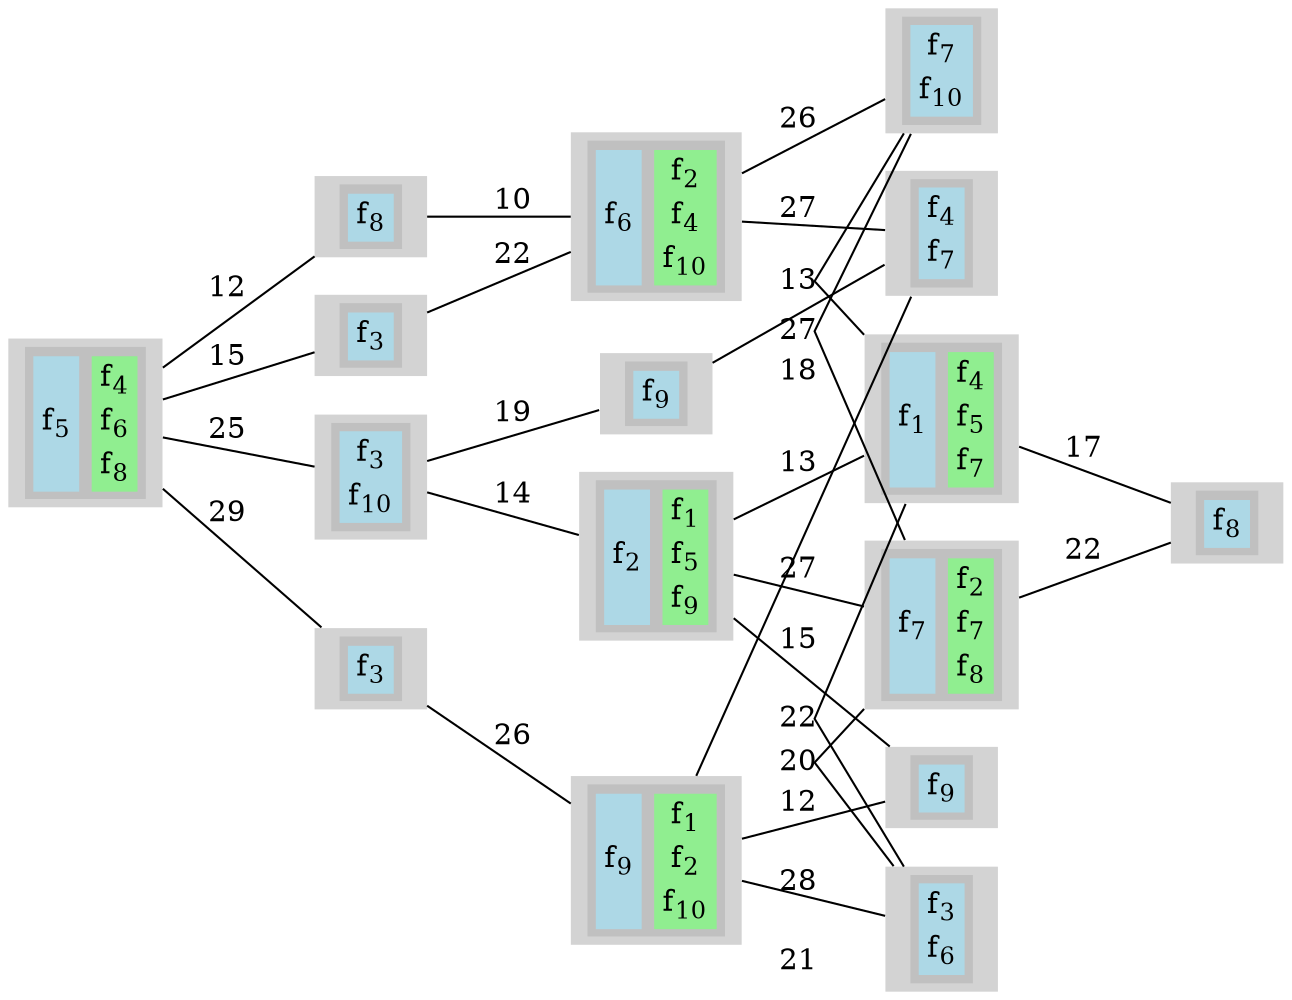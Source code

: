 digraph G
{
ranksep = "equally"
rankdir = LR
node [shape=none]
{rank = same; 1; };
{rank = same; 2; 3; 8; 15; };
{rank = same; 4; 6; 7; 9; };
{rank = same; 5; 11; 10; 14; 12; 13; };
{rank = same; 16; };
1[style=filled
label=<
<TABLE BORDER="0" BGCOLOR="gray">
<TR>
<TD>
<TABLE BORDER="0" BGCOLOR="lightblue">
<TR><TD PORT="f17" BGCOLOR="lightblue">f<SUB>5</SUB></TD></TR>
</TABLE>
</TD>
<TD>
<TABLE BORDER="0" BGCOLOR="lightgreen">
<TR><TD PORT="f15" BGCOLOR="lightgreen">f<SUB>4</SUB></TD></TR>
<TR><TD PORT="f21" BGCOLOR="lightgreen">f<SUB>6</SUB></TD></TR>
<TR><TD PORT="f27" BGCOLOR="lightgreen">f<SUB>8</SUB></TD></TR>
</TABLE>
</TD>
</TR>
</TABLE>>]

2[style=filled
label=<
<TABLE BORDER="0" BGCOLOR="gray">
<TR>
<TD>
<TABLE BORDER="0" BGCOLOR="lightblue">
<TR><TD PORT="f28" BGCOLOR="lightblue">f<SUB>8</SUB></TD></TR>
</TABLE>
</TD>
</TR>
</TABLE>>]

3[style=filled
label=<
<TABLE BORDER="0" BGCOLOR="gray">
<TR>
<TD>
<TABLE BORDER="0" BGCOLOR="lightblue">
<TR><TD PORT="f10" BGCOLOR="lightblue">f<SUB>3</SUB></TD></TR>
</TABLE>
</TD>
</TR>
</TABLE>>]

8[style=filled
label=<
<TABLE BORDER="0" BGCOLOR="gray">
<TR>
<TD>
<TABLE BORDER="0" BGCOLOR="lightblue">
<TR><TD PORT="f8" BGCOLOR="lightblue">f<SUB>3</SUB></TD></TR>
<TR><TD PORT="f38" BGCOLOR="lightblue">f<SUB>10</SUB></TD></TR>
</TABLE>
</TD>
</TR>
</TABLE>>]

15[style=filled
label=<
<TABLE BORDER="0" BGCOLOR="gray">
<TR>
<TD>
<TABLE BORDER="0" BGCOLOR="lightblue">
<TR><TD PORT="f11" BGCOLOR="lightblue">f<SUB>3</SUB></TD></TR>
</TABLE>
</TD>
</TR>
</TABLE>>]

4[style=filled
label=<
<TABLE BORDER="0" BGCOLOR="gray">
<TR>
<TD>
<TABLE BORDER="0" BGCOLOR="lightblue">
<TR><TD PORT="f19" BGCOLOR="lightblue">f<SUB>6</SUB></TD></TR>
</TABLE>
</TD>
<TD>
<TABLE BORDER="0" BGCOLOR="lightgreen">
<TR><TD PORT="f4" BGCOLOR="lightgreen">f<SUB>2</SUB></TD></TR>
<TR><TD PORT="f13" BGCOLOR="lightgreen">f<SUB>4</SUB></TD></TR>
<TR><TD PORT="f37" BGCOLOR="lightgreen">f<SUB>10</SUB></TD></TR>
</TABLE>
</TD>
</TR>
</TABLE>>]

6[style=filled
label=<
<TABLE BORDER="0" BGCOLOR="gray">
<TR>
<TD>
<TABLE BORDER="0" BGCOLOR="lightblue">
<TR><TD PORT="f32" BGCOLOR="lightblue">f<SUB>9</SUB></TD></TR>
</TABLE>
</TD>
<TD>
<TABLE BORDER="0" BGCOLOR="lightgreen">
<TR><TD PORT="f2" BGCOLOR="lightgreen">f<SUB>1</SUB></TD></TR>
<TR><TD PORT="f6" BGCOLOR="lightgreen">f<SUB>2</SUB></TD></TR>
<TR><TD PORT="f36" BGCOLOR="lightgreen">f<SUB>10</SUB></TD></TR>
</TABLE>
</TD>
</TR>
</TABLE>>]

7[style=filled
label=<
<TABLE BORDER="0" BGCOLOR="gray">
<TR>
<TD>
<TABLE BORDER="0" BGCOLOR="lightblue">
<TR><TD PORT="f31" BGCOLOR="lightblue">f<SUB>9</SUB></TD></TR>
</TABLE>
</TD>
</TR>
</TABLE>>]

9[style=filled
label=<
<TABLE BORDER="0" BGCOLOR="gray">
<TR>
<TD>
<TABLE BORDER="0" BGCOLOR="lightblue">
<TR><TD PORT="f5" BGCOLOR="lightblue">f<SUB>2</SUB></TD></TR>
</TABLE>
</TD>
<TD>
<TABLE BORDER="0" BGCOLOR="lightgreen">
<TR><TD PORT="f3" BGCOLOR="lightgreen">f<SUB>1</SUB></TD></TR>
<TR><TD PORT="f18" BGCOLOR="lightgreen">f<SUB>5</SUB></TD></TR>
<TR><TD PORT="f33" BGCOLOR="lightgreen">f<SUB>9</SUB></TD></TR>
</TABLE>
</TD>
</TR>
</TABLE>>]

5[style=filled
label=<
<TABLE BORDER="0" BGCOLOR="gray">
<TR>
<TD>
<TABLE BORDER="0" BGCOLOR="lightblue">
<TR><TD PORT="f14" BGCOLOR="lightblue">f<SUB>4</SUB></TD></TR>
<TR><TD PORT="f24" BGCOLOR="lightblue">f<SUB>7</SUB></TD></TR>
</TABLE>
</TD>
</TR>
</TABLE>>]

11[style=filled
label=<
<TABLE BORDER="0" BGCOLOR="gray">
<TR>
<TD>
<TABLE BORDER="0" BGCOLOR="lightblue">
<TR><TD PORT="f25" BGCOLOR="lightblue">f<SUB>7</SUB></TD></TR>
<TR><TD PORT="f35" BGCOLOR="lightblue">f<SUB>10</SUB></TD></TR>
</TABLE>
</TD>
</TR>
</TABLE>>]

10[style=filled
label=<
<TABLE BORDER="0" BGCOLOR="gray">
<TR>
<TD>
<TABLE BORDER="0" BGCOLOR="lightblue">
<TR><TD PORT="f34" BGCOLOR="lightblue">f<SUB>9</SUB></TD></TR>
</TABLE>
</TD>
</TR>
</TABLE>>]

14[style=filled
label=<
<TABLE BORDER="0" BGCOLOR="gray">
<TR>
<TD>
<TABLE BORDER="0" BGCOLOR="lightblue">
<TR><TD PORT="f9" BGCOLOR="lightblue">f<SUB>3</SUB></TD></TR>
<TR><TD PORT="f20" BGCOLOR="lightblue">f<SUB>6</SUB></TD></TR>
</TABLE>
</TD>
</TR>
</TABLE>>]

12[style=filled
label=<
<TABLE BORDER="0" BGCOLOR="gray">
<TR>
<TD>
<TABLE BORDER="0" BGCOLOR="lightblue">
<TR><TD PORT="f1" BGCOLOR="lightblue">f<SUB>1</SUB></TD></TR>
</TABLE>
</TD>
<TD>
<TABLE BORDER="0" BGCOLOR="lightgreen">
<TR><TD PORT="f12" BGCOLOR="lightgreen">f<SUB>4</SUB></TD></TR>
<TR><TD PORT="f16" BGCOLOR="lightgreen">f<SUB>5</SUB></TD></TR>
<TR><TD PORT="f23" BGCOLOR="lightgreen">f<SUB>7</SUB></TD></TR>
</TABLE>
</TD>
</TR>
</TABLE>>]

13[style=filled
label=<
<TABLE BORDER="0" BGCOLOR="gray">
<TR>
<TD>
<TABLE BORDER="0" BGCOLOR="lightblue">
<TR><TD PORT="f22" BGCOLOR="lightblue">f<SUB>7</SUB></TD></TR>
</TABLE>
</TD>
<TD>
<TABLE BORDER="0" BGCOLOR="lightgreen">
<TR><TD PORT="f7" BGCOLOR="lightgreen">f<SUB>2</SUB></TD></TR>
<TR><TD PORT="f26" BGCOLOR="lightgreen">f<SUB>7</SUB></TD></TR>
<TR><TD PORT="f29" BGCOLOR="lightgreen">f<SUB>8</SUB></TD></TR>
</TABLE>
</TD>
</TR>
</TABLE>>]

16[style=filled
label=<
<TABLE BORDER="0" BGCOLOR="gray">
<TR>
<TD>
<TABLE BORDER="0" BGCOLOR="lightblue">
<TR><TD PORT="f30" BGCOLOR="lightblue">f<SUB>8</SUB></TD></TR>
</TABLE>
</TD>
</TR>
</TABLE>>]

1 -> 2[label="12" dir = none]
1 -> 3[label="29" dir = none]
1 -> 8[label="25" dir = none]
1 -> 15[label="15" dir = none]
2 -> 4[label="10" dir = none]
3 -> 6[label="26" dir = none]
4 -> 5[label="27" dir = none]
4 -> 11[label="26" dir = none]
4 -> 15[label="22" dir = none]
5 -> 6[label="12" dir = none]
5 -> 7[label="18" dir = none]
6 -> 10[label="28" dir = none]
6 -> 14[label="21" dir = none]
7 -> 8[label="19" dir = none]
8 -> 9[label="14" dir = none]
9 -> 10[label="15" dir = none]
9 -> 12[label="13" dir = none]
9 -> 13[label="27" dir = none]
11 -> 12[label="13" dir = none]
11 -> 13[label="27" dir = none]
12 -> 14[label="22" dir = none]
12 -> 16[label="17" dir = none]
13 -> 14[label="20" dir = none]
13 -> 16[label="22" dir = none]
splines=false
}